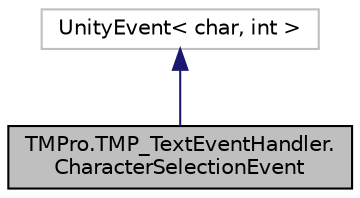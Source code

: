 digraph "TMPro.TMP_TextEventHandler.CharacterSelectionEvent"
{
  edge [fontname="Helvetica",fontsize="10",labelfontname="Helvetica",labelfontsize="10"];
  node [fontname="Helvetica",fontsize="10",shape=record];
  Node2 [label="TMPro.TMP_TextEventHandler.\lCharacterSelectionEvent",height=0.2,width=0.4,color="black", fillcolor="grey75", style="filled", fontcolor="black"];
  Node3 -> Node2 [dir="back",color="midnightblue",fontsize="10",style="solid",fontname="Helvetica"];
  Node3 [label="UnityEvent\< char, int \>",height=0.2,width=0.4,color="grey75", fillcolor="white", style="filled"];
}
